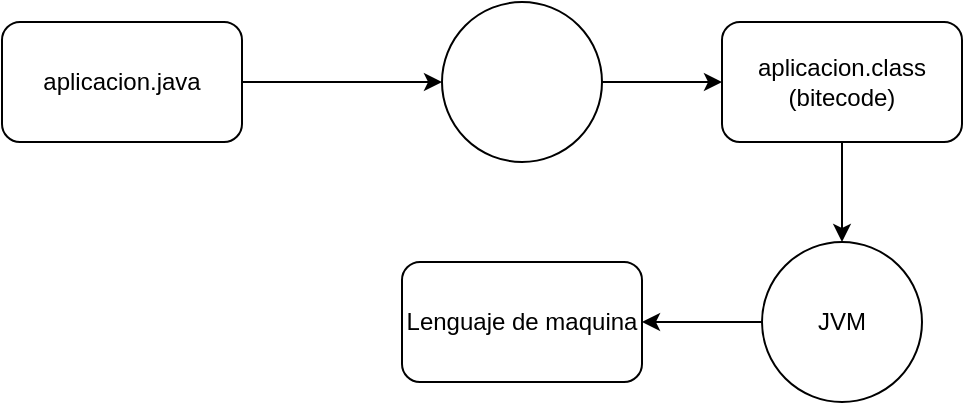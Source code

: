 <mxfile version="24.8.4" pages="3">
  <diagram name="Página-1" id="KgXeDgs2lN3zEb0hzal4">
    <mxGraphModel dx="1290" dy="557" grid="1" gridSize="10" guides="1" tooltips="1" connect="1" arrows="1" fold="1" page="1" pageScale="1" pageWidth="827" pageHeight="1169" math="0" shadow="0">
      <root>
        <mxCell id="0" />
        <mxCell id="1" parent="0" />
        <mxCell id="OncOwHrtAq-CqorosQZo-3" value="" style="edgeStyle=orthogonalEdgeStyle;rounded=0;orthogonalLoop=1;jettySize=auto;html=1;" edge="1" parent="1" source="OncOwHrtAq-CqorosQZo-1" target="OncOwHrtAq-CqorosQZo-2">
          <mxGeometry relative="1" as="geometry" />
        </mxCell>
        <mxCell id="OncOwHrtAq-CqorosQZo-1" value="aplicacion.java" style="rounded=1;whiteSpace=wrap;html=1;" vertex="1" parent="1">
          <mxGeometry x="20" y="220" width="120" height="60" as="geometry" />
        </mxCell>
        <mxCell id="OncOwHrtAq-CqorosQZo-5" value="" style="edgeStyle=orthogonalEdgeStyle;rounded=0;orthogonalLoop=1;jettySize=auto;html=1;" edge="1" parent="1" source="OncOwHrtAq-CqorosQZo-2" target="OncOwHrtAq-CqorosQZo-4">
          <mxGeometry relative="1" as="geometry" />
        </mxCell>
        <mxCell id="OncOwHrtAq-CqorosQZo-2" value="" style="ellipse;whiteSpace=wrap;html=1;rounded=1;" vertex="1" parent="1">
          <mxGeometry x="240" y="210" width="80" height="80" as="geometry" />
        </mxCell>
        <mxCell id="OncOwHrtAq-CqorosQZo-7" value="" style="edgeStyle=orthogonalEdgeStyle;rounded=0;orthogonalLoop=1;jettySize=auto;html=1;" edge="1" parent="1" source="OncOwHrtAq-CqorosQZo-4" target="OncOwHrtAq-CqorosQZo-6">
          <mxGeometry relative="1" as="geometry" />
        </mxCell>
        <mxCell id="OncOwHrtAq-CqorosQZo-4" value="aplicacion.class&lt;div&gt;(bitecode)&lt;/div&gt;" style="whiteSpace=wrap;html=1;rounded=1;" vertex="1" parent="1">
          <mxGeometry x="380" y="220" width="120" height="60" as="geometry" />
        </mxCell>
        <mxCell id="OncOwHrtAq-CqorosQZo-9" value="" style="edgeStyle=orthogonalEdgeStyle;rounded=0;orthogonalLoop=1;jettySize=auto;html=1;" edge="1" parent="1" source="OncOwHrtAq-CqorosQZo-6" target="OncOwHrtAq-CqorosQZo-8">
          <mxGeometry relative="1" as="geometry" />
        </mxCell>
        <mxCell id="OncOwHrtAq-CqorosQZo-6" value="JVM" style="ellipse;whiteSpace=wrap;html=1;rounded=1;" vertex="1" parent="1">
          <mxGeometry x="400" y="330" width="80" height="80" as="geometry" />
        </mxCell>
        <mxCell id="OncOwHrtAq-CqorosQZo-8" value="Lenguaje de maquina" style="whiteSpace=wrap;html=1;rounded=1;" vertex="1" parent="1">
          <mxGeometry x="220" y="340" width="120" height="60" as="geometry" />
        </mxCell>
      </root>
    </mxGraphModel>
  </diagram>
  <diagram id="a2wBRtDmISMm39ixtq-2" name="Página-2">
    <mxGraphModel dx="1290" dy="557" grid="1" gridSize="10" guides="1" tooltips="1" connect="1" arrows="1" fold="1" page="1" pageScale="1" pageWidth="827" pageHeight="1169" math="0" shadow="0">
      <root>
        <mxCell id="0" />
        <mxCell id="1" parent="0" />
        <mxCell id="DLsdrlmbEXYltzPzle2a-1" value="Codigo Fuente" style="rounded=1;whiteSpace=wrap;html=1;" vertex="1" parent="1">
          <mxGeometry x="200" y="330" width="120" height="60" as="geometry" />
        </mxCell>
        <mxCell id="DLsdrlmbEXYltzPzle2a-2" value="" style="ellipse;shape=cloud;whiteSpace=wrap;html=1;" vertex="1" parent="1">
          <mxGeometry x="200" width="400" height="260" as="geometry" />
        </mxCell>
        <mxCell id="DLsdrlmbEXYltzPzle2a-6" style="edgeStyle=orthogonalEdgeStyle;rounded=0;orthogonalLoop=1;jettySize=auto;html=1;" edge="1" parent="1" source="DLsdrlmbEXYltzPzle2a-3" target="DLsdrlmbEXYltzPzle2a-5">
          <mxGeometry relative="1" as="geometry" />
        </mxCell>
        <mxCell id="DLsdrlmbEXYltzPzle2a-7" value="pull" style="edgeLabel;html=1;align=center;verticalAlign=middle;resizable=0;points=[];" vertex="1" connectable="0" parent="DLsdrlmbEXYltzPzle2a-6">
          <mxGeometry x="0.227" y="1" relative="1" as="geometry">
            <mxPoint x="-1" y="34" as="offset" />
          </mxGeometry>
        </mxCell>
        <mxCell id="DLsdrlmbEXYltzPzle2a-3" value="" style="shape=cube;whiteSpace=wrap;html=1;boundedLbl=1;backgroundOutline=1;darkOpacity=0.05;darkOpacity2=0.1;" vertex="1" parent="1">
          <mxGeometry x="310" y="70" width="210" height="130" as="geometry" />
        </mxCell>
        <mxCell id="DLsdrlmbEXYltzPzle2a-4" value="push" style="edgeStyle=orthogonalEdgeStyle;rounded=0;orthogonalLoop=1;jettySize=auto;html=1;entryX=0;entryY=0;entryDx=0;entryDy=55;entryPerimeter=0;" edge="1" parent="1" source="DLsdrlmbEXYltzPzle2a-1" target="DLsdrlmbEXYltzPzle2a-3">
          <mxGeometry x="-0.372" relative="1" as="geometry">
            <mxPoint as="offset" />
          </mxGeometry>
        </mxCell>
        <mxCell id="DLsdrlmbEXYltzPzle2a-5" value="codigo Fuente" style="rounded=1;whiteSpace=wrap;html=1;" vertex="1" parent="1">
          <mxGeometry x="560" y="330" width="120" height="60" as="geometry" />
        </mxCell>
      </root>
    </mxGraphModel>
  </diagram>
  <diagram id="cosoKLLeLlin-zzs-NaD" name="Página-3">
    <mxGraphModel dx="1290" dy="557" grid="1" gridSize="10" guides="1" tooltips="1" connect="1" arrows="1" fold="1" page="1" pageScale="1" pageWidth="827" pageHeight="1169" math="0" shadow="0">
      <root>
        <mxCell id="0" />
        <mxCell id="1" parent="0" />
        <mxCell id="wzzLQsDnya0fXD7sDv00-3" value="" style="edgeStyle=orthogonalEdgeStyle;rounded=0;orthogonalLoop=1;jettySize=auto;html=1;" edge="1" parent="1" source="wzzLQsDnya0fXD7sDv00-1" target="wzzLQsDnya0fXD7sDv00-2">
          <mxGeometry relative="1" as="geometry" />
        </mxCell>
        <mxCell id="wzzLQsDnya0fXD7sDv00-1" value="local" style="rounded=1;whiteSpace=wrap;html=1;" vertex="1" parent="1">
          <mxGeometry x="90" y="310" width="120" height="60" as="geometry" />
        </mxCell>
        <mxCell id="wzzLQsDnya0fXD7sDv00-5" value="" style="edgeStyle=orthogonalEdgeStyle;rounded=0;orthogonalLoop=1;jettySize=auto;html=1;" edge="1" parent="1" source="wzzLQsDnya0fXD7sDv00-2" target="wzzLQsDnya0fXD7sDv00-4">
          <mxGeometry relative="1" as="geometry" />
        </mxCell>
        <mxCell id="wzzLQsDnya0fXD7sDv00-2" value="stage" style="rounded=1;whiteSpace=wrap;html=1;" vertex="1" parent="1">
          <mxGeometry x="290" y="310" width="120" height="60" as="geometry" />
        </mxCell>
        <mxCell id="wzzLQsDnya0fXD7sDv00-4" value="repositorio" style="whiteSpace=wrap;html=1;rounded=1;" vertex="1" parent="1">
          <mxGeometry x="490" y="310" width="120" height="60" as="geometry" />
        </mxCell>
      </root>
    </mxGraphModel>
  </diagram>
</mxfile>
